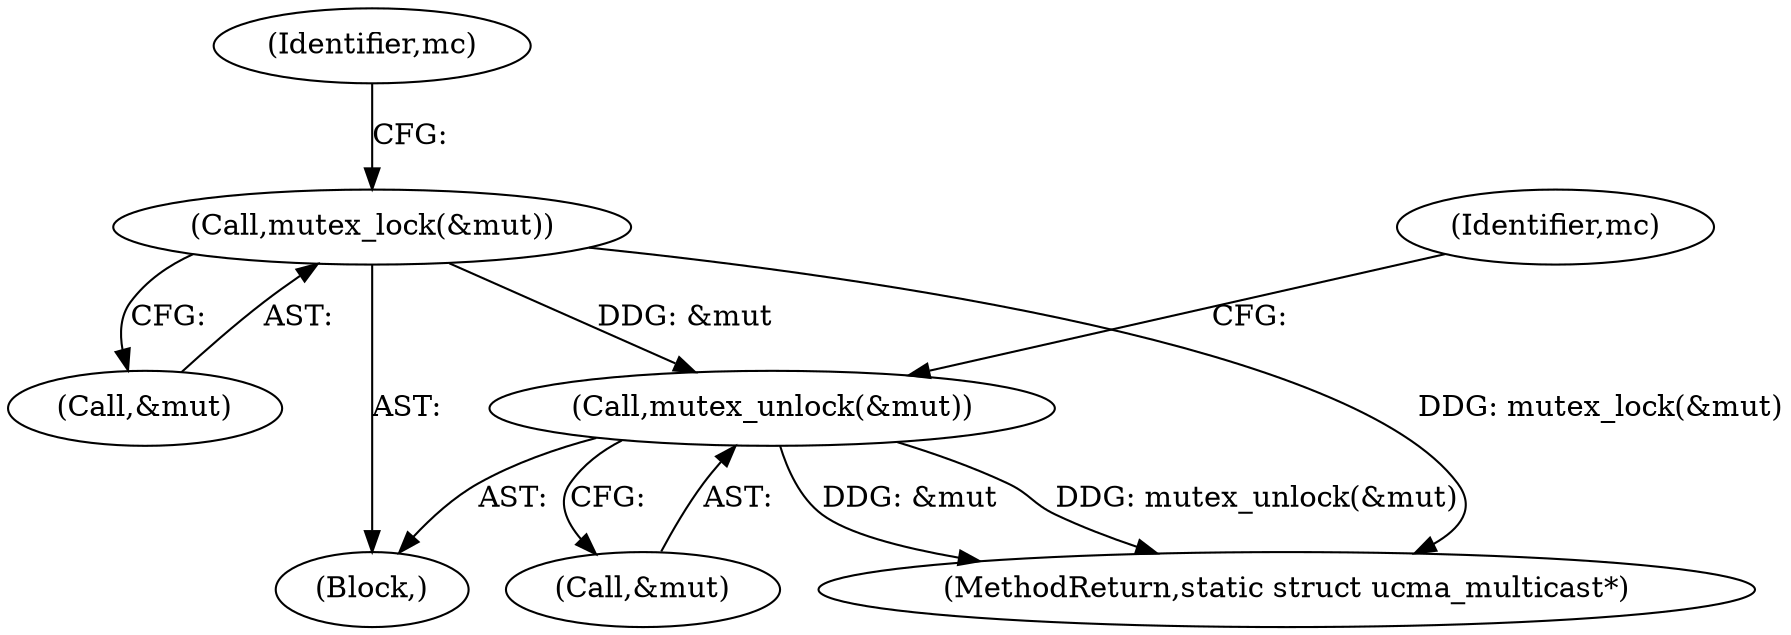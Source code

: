 digraph "0_linux_cb2595c1393b4a5211534e6f0a0fbad369e21ad8@API" {
"1000130" [label="(Call,mutex_unlock(&mut))"];
"1000116" [label="(Call,mutex_lock(&mut))"];
"1000116" [label="(Call,mutex_lock(&mut))"];
"1000131" [label="(Call,&mut)"];
"1000102" [label="(Block,)"];
"1000161" [label="(MethodReturn,static struct ucma_multicast*)"];
"1000117" [label="(Call,&mut)"];
"1000121" [label="(Identifier,mc)"];
"1000130" [label="(Call,mutex_unlock(&mut))"];
"1000136" [label="(Identifier,mc)"];
"1000130" -> "1000102"  [label="AST: "];
"1000130" -> "1000131"  [label="CFG: "];
"1000131" -> "1000130"  [label="AST: "];
"1000136" -> "1000130"  [label="CFG: "];
"1000130" -> "1000161"  [label="DDG: mutex_unlock(&mut)"];
"1000130" -> "1000161"  [label="DDG: &mut"];
"1000116" -> "1000130"  [label="DDG: &mut"];
"1000116" -> "1000102"  [label="AST: "];
"1000116" -> "1000117"  [label="CFG: "];
"1000117" -> "1000116"  [label="AST: "];
"1000121" -> "1000116"  [label="CFG: "];
"1000116" -> "1000161"  [label="DDG: mutex_lock(&mut)"];
}

